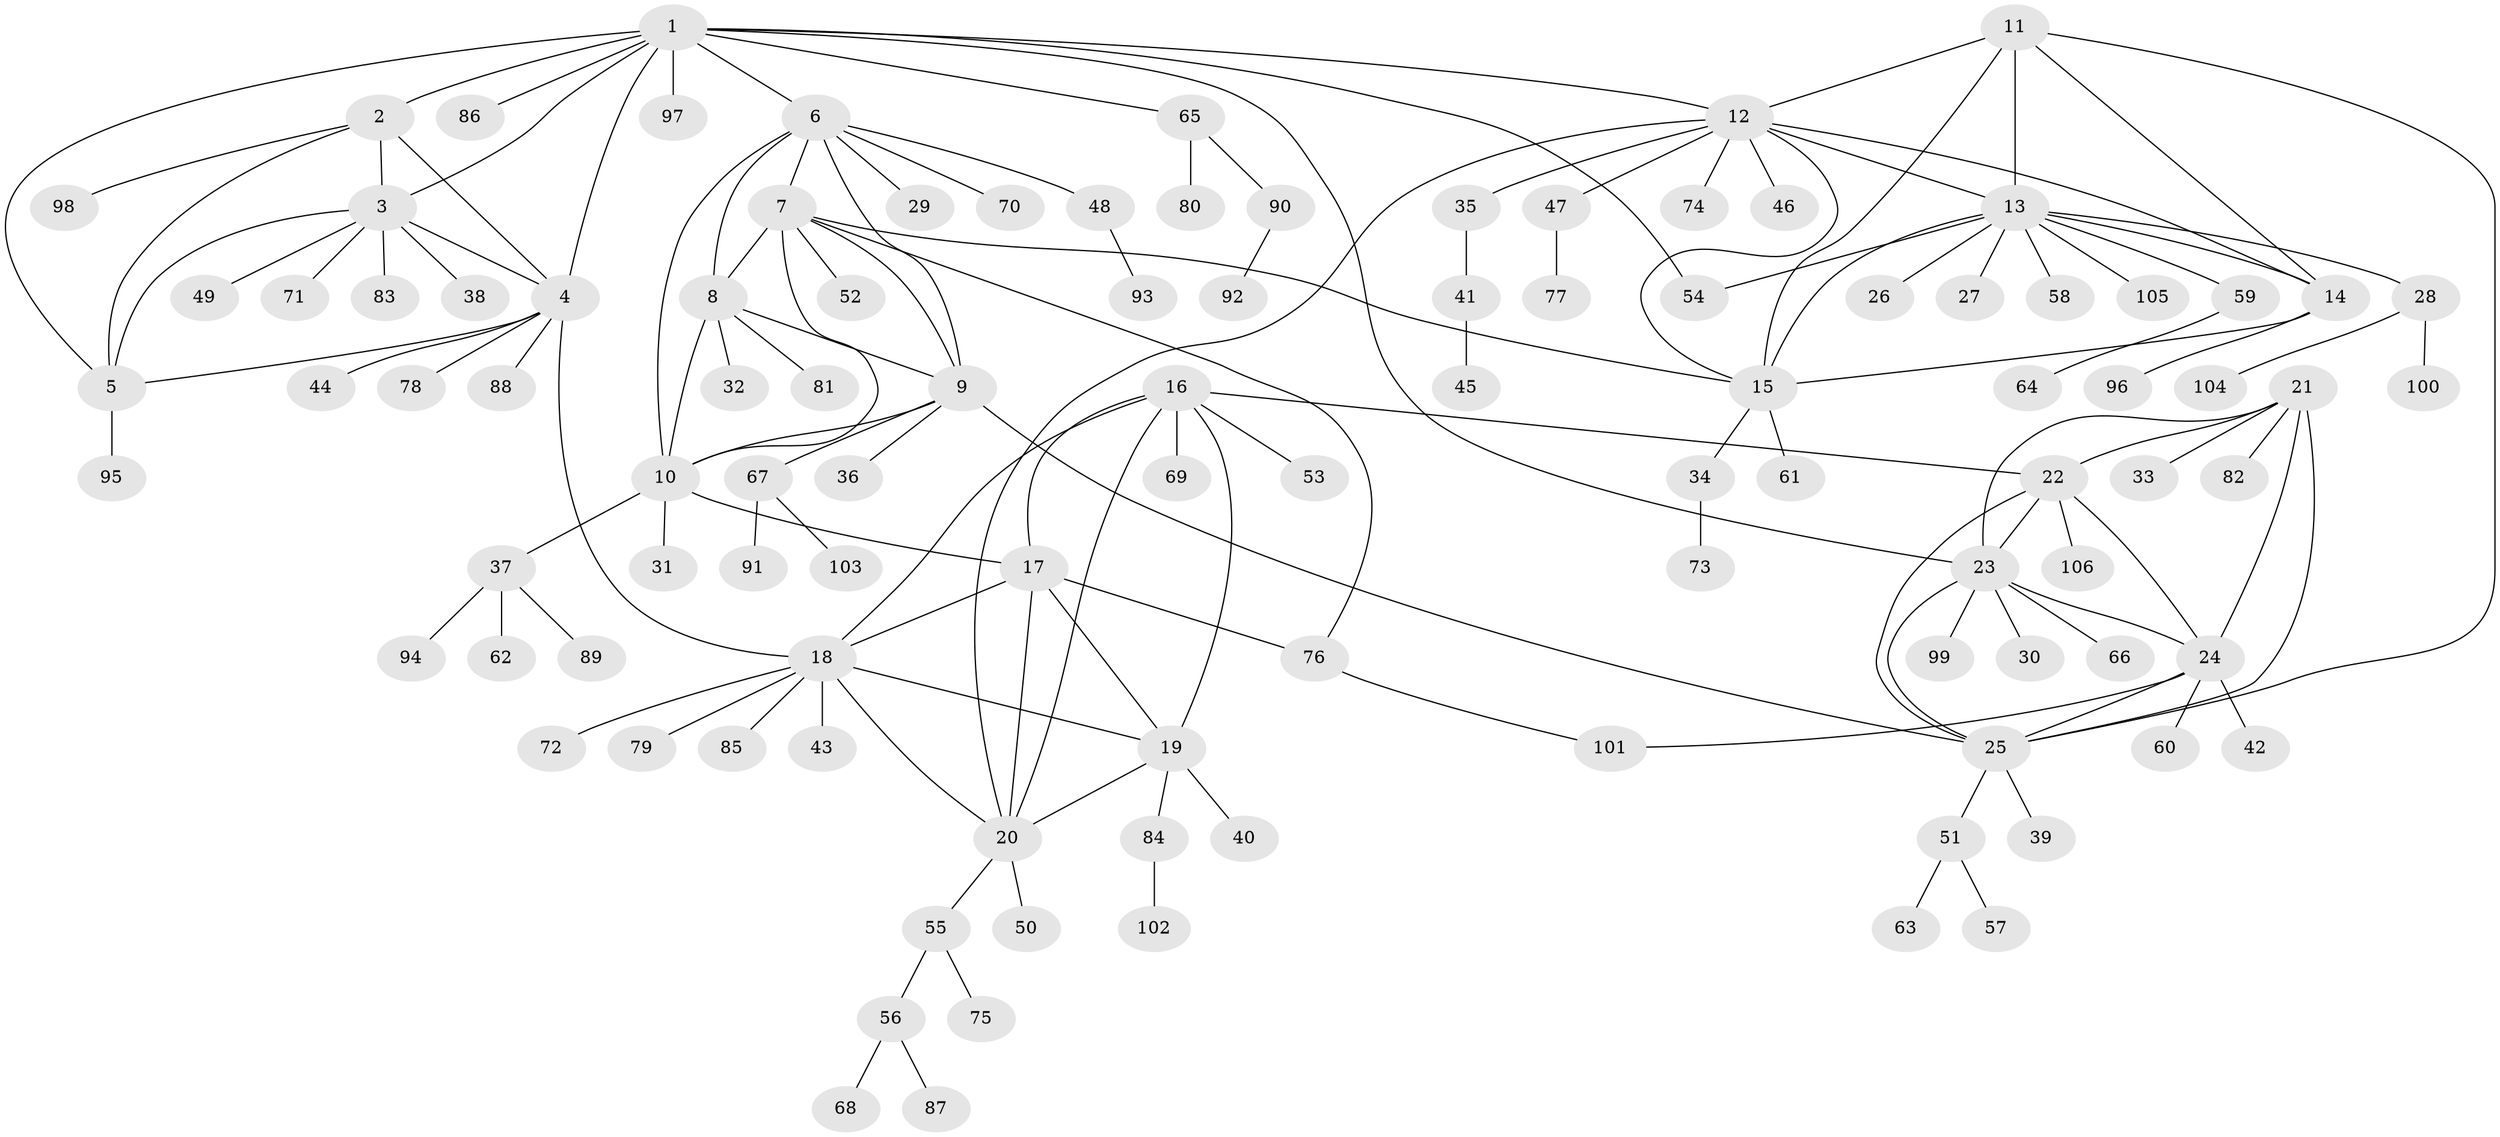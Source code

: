 // Generated by graph-tools (version 1.1) at 2025/15/03/09/25 04:15:46]
// undirected, 106 vertices, 144 edges
graph export_dot {
graph [start="1"]
  node [color=gray90,style=filled];
  1;
  2;
  3;
  4;
  5;
  6;
  7;
  8;
  9;
  10;
  11;
  12;
  13;
  14;
  15;
  16;
  17;
  18;
  19;
  20;
  21;
  22;
  23;
  24;
  25;
  26;
  27;
  28;
  29;
  30;
  31;
  32;
  33;
  34;
  35;
  36;
  37;
  38;
  39;
  40;
  41;
  42;
  43;
  44;
  45;
  46;
  47;
  48;
  49;
  50;
  51;
  52;
  53;
  54;
  55;
  56;
  57;
  58;
  59;
  60;
  61;
  62;
  63;
  64;
  65;
  66;
  67;
  68;
  69;
  70;
  71;
  72;
  73;
  74;
  75;
  76;
  77;
  78;
  79;
  80;
  81;
  82;
  83;
  84;
  85;
  86;
  87;
  88;
  89;
  90;
  91;
  92;
  93;
  94;
  95;
  96;
  97;
  98;
  99;
  100;
  101;
  102;
  103;
  104;
  105;
  106;
  1 -- 2;
  1 -- 3;
  1 -- 4;
  1 -- 5;
  1 -- 6;
  1 -- 12;
  1 -- 23;
  1 -- 54;
  1 -- 65;
  1 -- 86;
  1 -- 97;
  2 -- 3;
  2 -- 4;
  2 -- 5;
  2 -- 98;
  3 -- 4;
  3 -- 5;
  3 -- 38;
  3 -- 49;
  3 -- 71;
  3 -- 83;
  4 -- 5;
  4 -- 18;
  4 -- 44;
  4 -- 78;
  4 -- 88;
  5 -- 95;
  6 -- 7;
  6 -- 8;
  6 -- 9;
  6 -- 10;
  6 -- 29;
  6 -- 48;
  6 -- 70;
  7 -- 8;
  7 -- 9;
  7 -- 10;
  7 -- 15;
  7 -- 52;
  7 -- 76;
  8 -- 9;
  8 -- 10;
  8 -- 32;
  8 -- 81;
  9 -- 10;
  9 -- 25;
  9 -- 36;
  9 -- 67;
  10 -- 17;
  10 -- 31;
  10 -- 37;
  11 -- 12;
  11 -- 13;
  11 -- 14;
  11 -- 15;
  11 -- 25;
  12 -- 13;
  12 -- 14;
  12 -- 15;
  12 -- 20;
  12 -- 35;
  12 -- 46;
  12 -- 47;
  12 -- 74;
  13 -- 14;
  13 -- 15;
  13 -- 26;
  13 -- 27;
  13 -- 28;
  13 -- 54;
  13 -- 58;
  13 -- 59;
  13 -- 105;
  14 -- 15;
  14 -- 96;
  15 -- 34;
  15 -- 61;
  16 -- 17;
  16 -- 18;
  16 -- 19;
  16 -- 20;
  16 -- 22;
  16 -- 53;
  16 -- 69;
  17 -- 18;
  17 -- 19;
  17 -- 20;
  17 -- 76;
  18 -- 19;
  18 -- 20;
  18 -- 43;
  18 -- 72;
  18 -- 79;
  18 -- 85;
  19 -- 20;
  19 -- 40;
  19 -- 84;
  20 -- 50;
  20 -- 55;
  21 -- 22;
  21 -- 23;
  21 -- 24;
  21 -- 25;
  21 -- 33;
  21 -- 82;
  22 -- 23;
  22 -- 24;
  22 -- 25;
  22 -- 106;
  23 -- 24;
  23 -- 25;
  23 -- 30;
  23 -- 66;
  23 -- 99;
  24 -- 25;
  24 -- 42;
  24 -- 60;
  24 -- 101;
  25 -- 39;
  25 -- 51;
  28 -- 100;
  28 -- 104;
  34 -- 73;
  35 -- 41;
  37 -- 62;
  37 -- 89;
  37 -- 94;
  41 -- 45;
  47 -- 77;
  48 -- 93;
  51 -- 57;
  51 -- 63;
  55 -- 56;
  55 -- 75;
  56 -- 68;
  56 -- 87;
  59 -- 64;
  65 -- 80;
  65 -- 90;
  67 -- 91;
  67 -- 103;
  76 -- 101;
  84 -- 102;
  90 -- 92;
}
